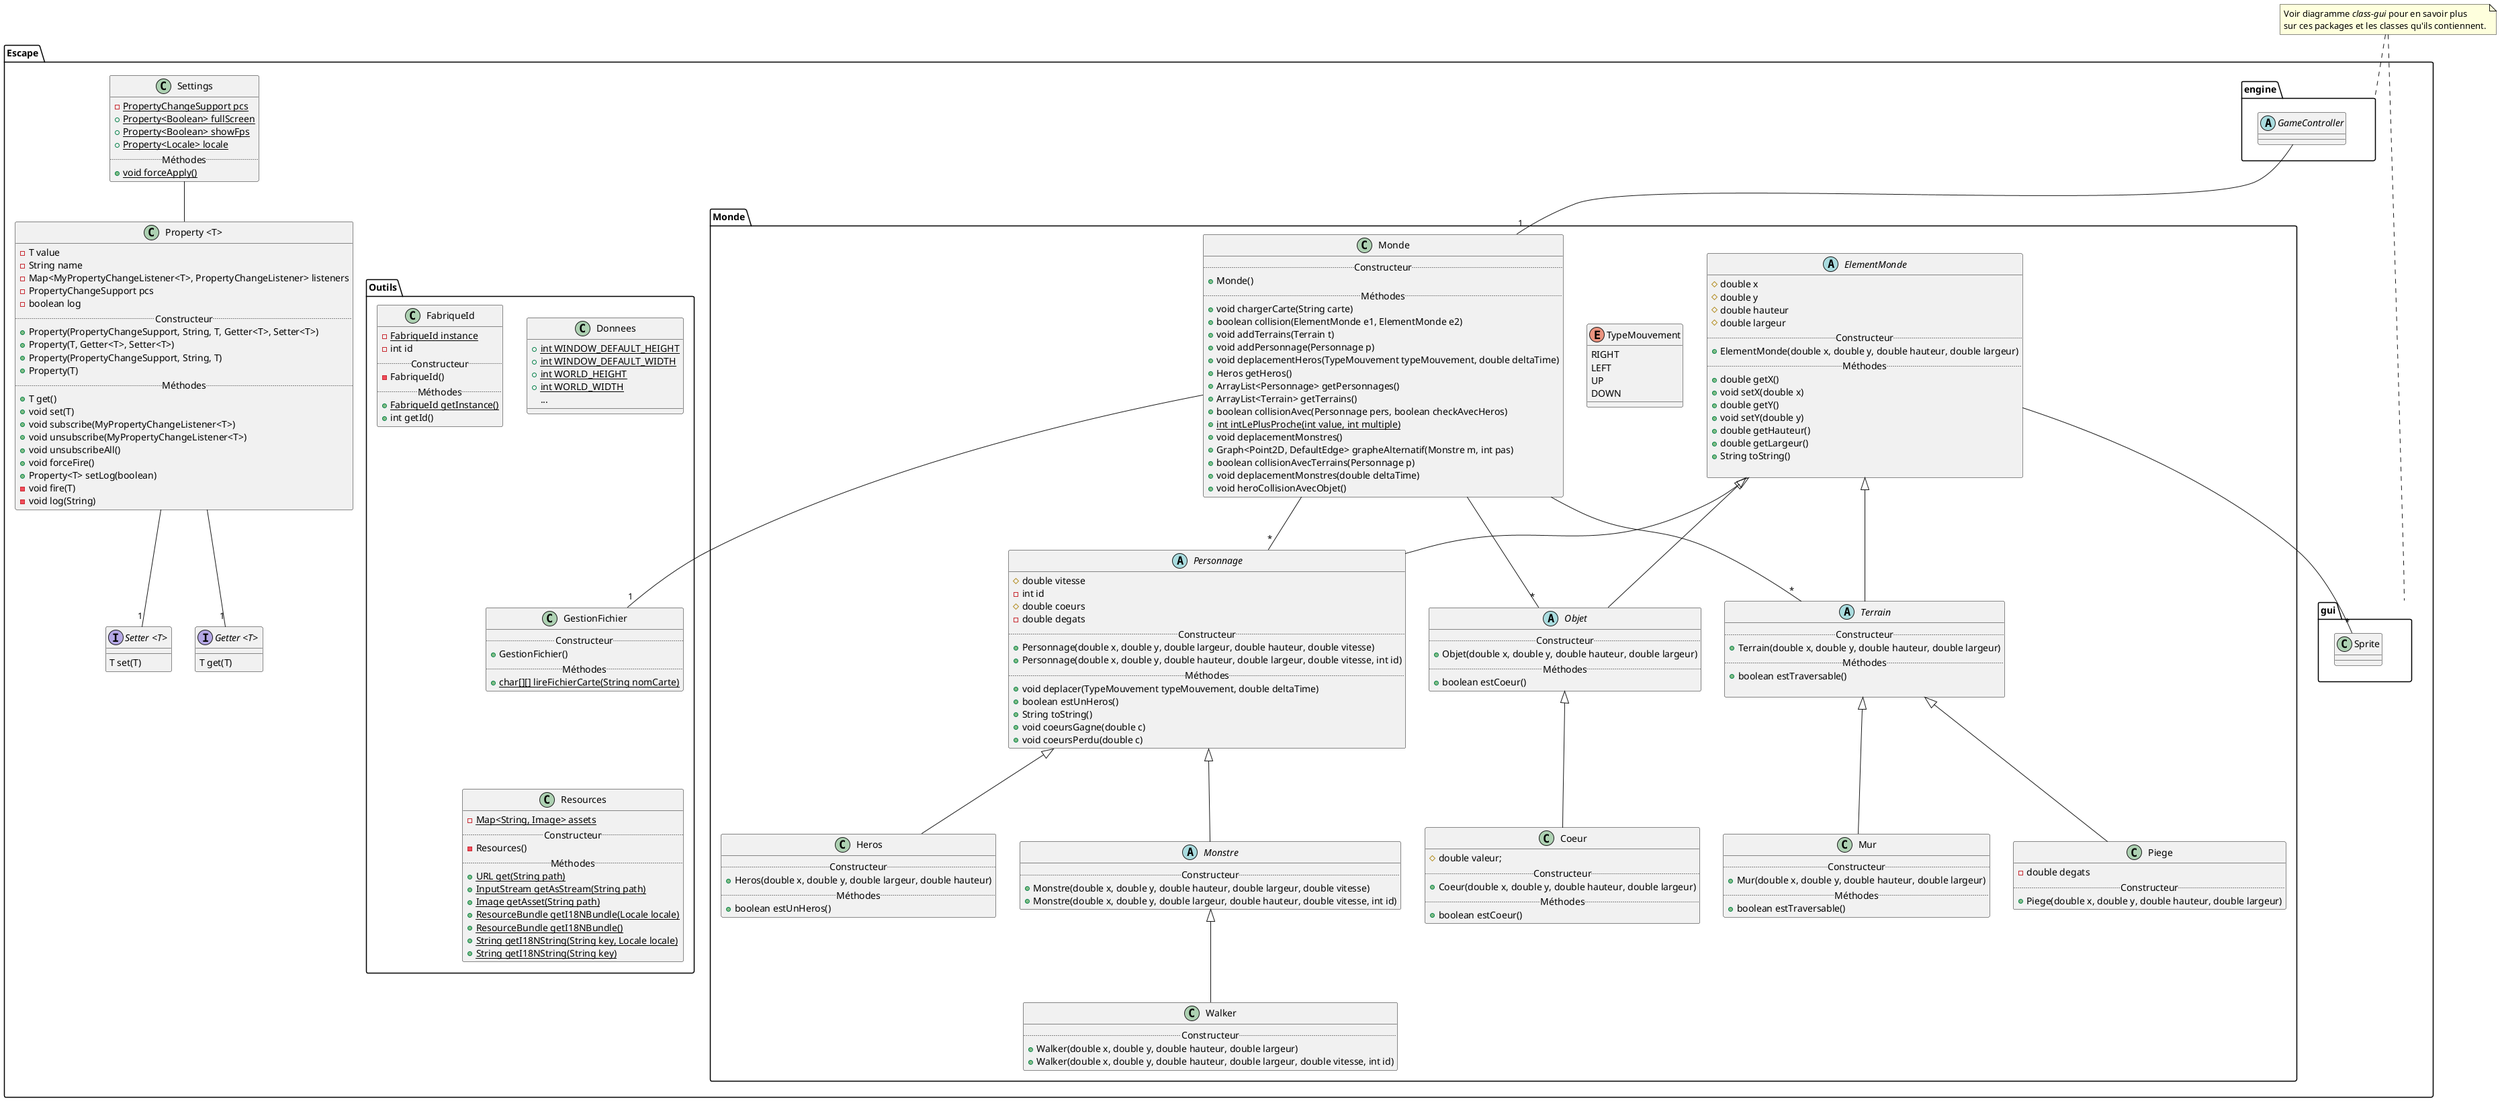 @startuml
package Escape {

  package Monde {
    abstract class ElementMonde {
      # double x
      # double y
      # double hauteur
      # double largeur
      ..Constructeur..
      + ElementMonde(double x, double y, double hauteur, double largeur)
      ..Méthodes..
      + double getX()
      + void setX(double x)
      + double getY()
      + void setY(double y)
      + double getHauteur()
      + double getLargeur()
      + String toString()

    }
    abstract class Terrain {
      ..Constructeur..
      + Terrain(double x, double y, double hauteur, double largeur)
      ..Méthodes..
      + boolean estTraversable()

    }

    class Mur {
      ..Constructeur..
      + Mur(double x, double y, double hauteur, double largeur)
      ..Méthodes..
      + boolean estTraversable()
    }

    class Piege extends Terrain {
        - double degats
        ..Constructeur..
        + Piege(double x, double y, double hauteur, double largeur)
    }

    abstract class Objet extends ElementMonde {
        ..Constructeur..
        + Objet(double x, double y, double hauteur, double largeur)
        ..Méthodes..
        + boolean estCoeur()
    }

    class Coeur extends Objet {
        # double valeur;
        ..Constructeur..
        + Coeur(double x, double y, double hauteur, double largeur)
        ..Méthodes..
        + boolean estCoeur()
    }


    abstract class Personnage {
      # double vitesse
      - int id
      # double coeurs
      - double degats
      ..Constructeur..
      + Personnage(double x, double y, double largeur, double hauteur, double vitesse)
      + Personnage(double x, double y, double hauteur, double largeur, double vitesse, int id)
      ..Méthodes..
      + void deplacer(TypeMouvement typeMouvement, double deltaTime)
      + boolean estUnHeros()
      + String toString()
      + void coeursGagne(double c)
      + void coeursPerdu(double c)
    }

    enum TypeMouvement{
        RIGHT
        LEFT
        UP
        DOWN
    }

    class Heros {
      ..Constructeur..
      + Heros(double x, double y, double largeur, double hauteur)
      ..Méthodes..
      + boolean estUnHeros()
    }

    abstract class Monstre {
      ..Constructeur..
      + Monstre(double x, double y, double hauteur, double largeur, double vitesse)
      + Monstre(double x, double y, double largeur, double hauteur, double vitesse, int id)
    }

    class Walker {
      ..Constructeur..
      + Walker(double x, double y, double hauteur, double largeur)
      + Walker(double x, double y, double hauteur, double largeur, double vitesse, int id)
    }

    class Monde {
      ..Constructeur..
      + Monde()
      ..Méthodes..
      + void chargerCarte(String carte)
      + boolean collision(ElementMonde e1, ElementMonde e2)
      + void addTerrains(Terrain t)
      + void addPersonnage(Personnage p)
      + void deplacementHeros(TypeMouvement typeMouvement, double deltaTime)
      + Heros getHeros()
      + ArrayList<Personnage> getPersonnages()
      + ArrayList<Terrain> getTerrains()
      + boolean collisionAvec(Personnage pers, boolean checkAvecHeros)
      + {static} int intLePlusProche(int value, int multiple)
      + void deplacementMonstres()
      + Graph<Point2D, DefaultEdge> grapheAlternatif(Monstre m, int pas)
      + boolean collisionAvecTerrains(Personnage p)
      + void deplacementMonstres(double deltaTime)
      + void heroCollisionAvecObjet()
    }
  }

  package Outils {
    class Donnees {
      + {static} int WINDOW_DEFAULT_HEIGHT
      + {static} int WINDOW_DEFAULT_WIDTH
      + {static} int WORLD_HEIGHT
      + {static} int WORLD_WIDTH
      ...
    }

    class GestionFichier {
      ..Constructeur..
      + GestionFichier()
      ..Méthodes..
      + {static} char[][] lireFichierCarte(String nomCarte)
    }

    class Resources {
      - {static} Map<String, Image> assets
      ..Constructeur..
      - Resources()
      ..Méthodes..
      + {static} URL get(String path)
      + {static} InputStream getAsStream(String path)
      + {static} Image getAsset(String path)
      + {static} ResourceBundle getI18NBundle(Locale locale)
      + {static} ResourceBundle getI18NBundle()
      + {static} String getI18NString(String key, Locale locale)
      + {static} String getI18NString(String key)
    }

    class FabriqueId {
        - {static} FabriqueId instance
        - int id
        ..Constructeur..
        - FabriqueId()
        ..Méthodes..
        + {static} FabriqueId getInstance()
        + int getId()
    }
  }

  package gui {
    class Sprite
  }

  package engine {
    abstract class GameController {
    }
  }

  class Settings {
    - {static} PropertyChangeSupport pcs
    + {static} Property<Boolean> fullScreen
    + {static} Property<Boolean> showFps
    + {static} Property<Locale> locale
    ..Méthodes..
    + {static} void forceApply()
  }

  class "Property <T> " as Property {
    - T value
    - String name
    - Map<MyPropertyChangeListener<T>, PropertyChangeListener> listeners
    - PropertyChangeSupport pcs
    - boolean log
    ..Constructeur..
    + Property(PropertyChangeSupport, String, T, Getter<T>, Setter<T>)
    + Property(T, Getter<T>, Setter<T>)
    + Property(PropertyChangeSupport, String, T)
    + Property(T)
    ..Méthodes..
    + T get()
    + void set(T)
    + void subscribe(MyPropertyChangeListener<T>)
    + void unsubscribe(MyPropertyChangeListener<T>)
    + void unsubscribeAll()
    + void forceFire()
    + Property<T> setLog(boolean)
    - void fire(T)
    - void log(String)
  }

  interface "Getter <T> " as Getter {
    T get(T)
  }

  interface "Setter <T> " as Setter {
    T set(T)
  }
}

note "Voir diagramme <i>class-gui</i> pour en savoir plus\nsur ces packages et les classes qu'ils contiennent." as N_gui
N_gui .. engine
N_gui .. gui


' force layout
Resources -[hidden]up-> GestionFichier
GestionFichier -[hidden]up-> Donnees
engine -[hidden]right-> gui


GameController -- "1" Escape.Monde.Monde
Personnage -up-|> ElementMonde
Heros -up-|> Personnage
Monstre -up-|> Personnage
Walker -up-|> Monstre

Terrain -up-|> ElementMonde
Mur -up-|> Terrain


Escape.Monde.Monde -- "*" Personnage
Escape.Monde.Monde -- "*" Terrain
Escape.Monde.Monde -- "*" Objet

Escape.Monde.Monde -- "1" GestionFichier

ElementMonde --"*" Escape.gui.Sprite

' settings
Settings -- Property
Property --"1" Getter
Property --"1" Setter


@enduml
